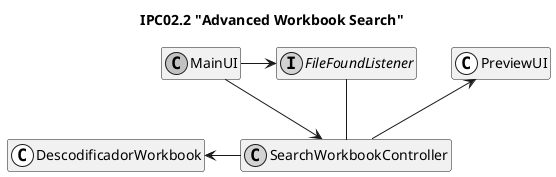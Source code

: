 @startuml ipc02.2_classDiagram.png

    skinparam monochrome true
    hide methods
    hide attributes

    title IPC02.2 "Advanced Workbook Search"

    class  MainUI{	
    }

    class SearchWorkbookController << (C, lightgray) >>{
    }

    class DescodificadorWorkbook << (C, white) >>{
    }

    interface FileFoundListener << (I, lightgray) >>{
    }

    class PreviewUI << (C, white) >>{
    }

    SearchWorkbookController <-up- MainUI
    FileFoundListener <-left- MainUI
    FileFoundListener -down- SearchWorkbookController
    DescodificadorWorkbook <-right- SearchWorkbookController
    PreviewUI <-- SearchWorkbookController
@enduml